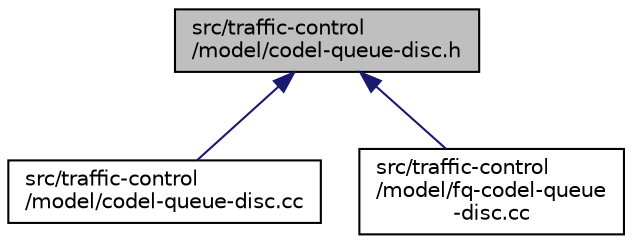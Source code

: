 digraph "src/traffic-control/model/codel-queue-disc.h"
{
 // LATEX_PDF_SIZE
  edge [fontname="Helvetica",fontsize="10",labelfontname="Helvetica",labelfontsize="10"];
  node [fontname="Helvetica",fontsize="10",shape=record];
  Node1 [label="src/traffic-control\l/model/codel-queue-disc.h",height=0.2,width=0.4,color="black", fillcolor="grey75", style="filled", fontcolor="black",tooltip=" "];
  Node1 -> Node2 [dir="back",color="midnightblue",fontsize="10",style="solid",fontname="Helvetica"];
  Node2 [label="src/traffic-control\l/model/codel-queue-disc.cc",height=0.2,width=0.4,color="black", fillcolor="white", style="filled",URL="$codel-queue-disc_8cc.html",tooltip=" "];
  Node1 -> Node3 [dir="back",color="midnightblue",fontsize="10",style="solid",fontname="Helvetica"];
  Node3 [label="src/traffic-control\l/model/fq-codel-queue\l-disc.cc",height=0.2,width=0.4,color="black", fillcolor="white", style="filled",URL="$fq-codel-queue-disc_8cc.html",tooltip=" "];
}
